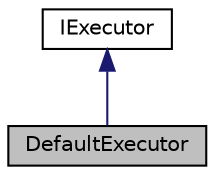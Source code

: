 digraph "DefaultExecutor"
{
 // LATEX_PDF_SIZE
  edge [fontname="Helvetica",fontsize="10",labelfontname="Helvetica",labelfontsize="10"];
  node [fontname="Helvetica",fontsize="10",shape=record];
  Node1 [label="DefaultExecutor",height=0.2,width=0.4,color="black", fillcolor="grey75", style="filled", fontcolor="black",tooltip="Executes built-in shell commands and manages external command processes using a search path."];
  Node2 -> Node1 [dir="back",color="midnightblue",fontsize="10",style="solid",fontname="Helvetica"];
  Node2 [label="IExecutor",height=0.2,width=0.4,color="black", fillcolor="white", style="filled",URL="$d2/d94/class_i_executor.html",tooltip="Interface for executing parsed shell commands."];
}
